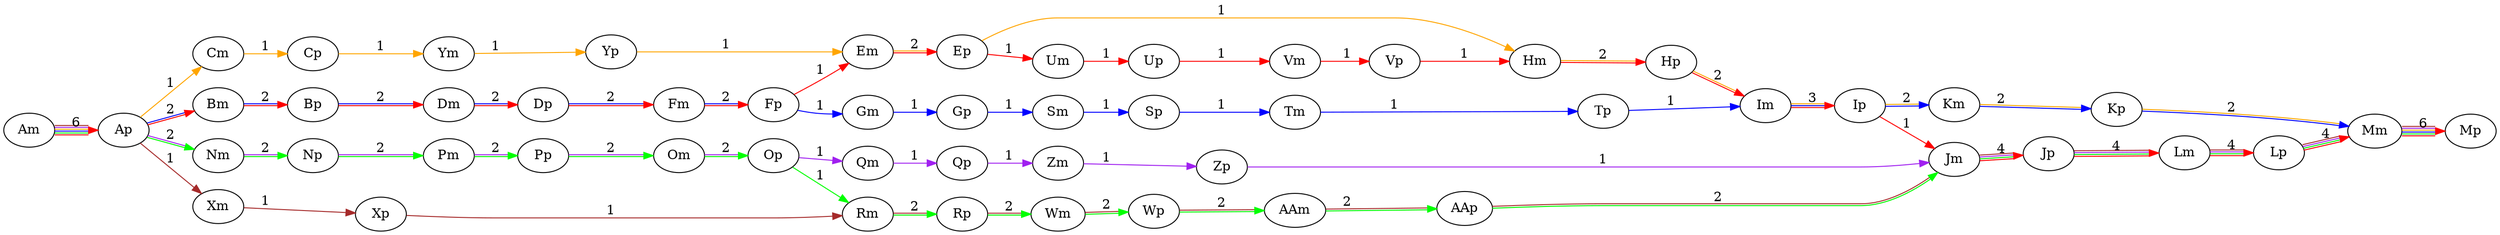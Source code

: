 digraph{
	rankdir=LR
	Am -> Ap [label=6  color="red:green:blue:orange:purple:brown"]
	Ap -> Bm [label=2  color="red:blue"]
	Ap -> Cm [label=1  color="orange"]
	Ap -> Xm [label=1  color="brown"]
	Ap -> Nm [label=2  color="green:purple"]
	Bm -> Bp [label=2  color="red:blue"]
	Bp -> Dm [label=2  color="red:blue"]
	Cm -> Cp [label=1  color="orange"]
	Cp -> Ym [label=1  color="orange"]
	Xm -> Xp [label=1  color="brown"]
	Xp -> Rm [label=1  color="brown"]
	Nm -> Np [label=2  color="green:purple"]
	Np -> Pm [label=2  color="green:purple"]
	Dm -> Dp [label=2  color="red:blue"]
	Dp -> Fm [label=2  color="red:blue"]
	Ym -> Yp [label=1  color="orange"]
	Yp -> Em [label=1  color="orange"]
	Fm -> Fp [label=2  color="red:blue"]
	Fp -> Em [label=1  color="red"]
	Fp -> Gm [label=1  color="blue"]
	Em -> Ep [label=2  color="red:orange"]
	Ep -> Hm [label=1  color="orange"]
	Ep -> Um [label=1  color="red"]
	Hm -> Hp [label=2  color="red:orange"]
	Hp -> Im [label=2  color="red:orange"]
	Um -> Up [label=1  color="red"]
	Up -> Vm [label=1  color="red"]
	Gm -> Gp [label=1  color="blue"]
	Gp -> Sm [label=1  color="blue"]
	Sm -> Sp [label=1  color="blue"]
	Sp -> Tm [label=1  color="blue"]
	Im -> Ip [label=3  color="red:blue:orange"]
	Ip -> Km [label=2  color="blue:orange"]
	Ip -> Jm [label=1  color="red"]
	Km -> Kp [label=2  color="blue:orange"]
	Kp -> Mm [label=2  color="blue:orange"]
	Jm -> Jp [label=4  color="red:green:purple:brown"]
	Jp -> Lm [label=4  color="red:green:purple:brown"]
	Lm -> Lp [label=4  color="red:green:purple:brown"]
	Lp -> Mm [label=4  color="red:green:purple:brown"]
	Mm -> Mp [label=6  color="red:green:blue:orange:purple:brown"]
	Pm -> Pp [label=2  color="green:purple"]
	Pp -> Om [label=2  color="green:purple"]
	Om -> Op [label=2  color="green:purple"]
	Op -> Qm [label=1  color="purple"]
	Op -> Rm [label=1  color="green"]
	Qm -> Qp [label=1  color="purple"]
	Qp -> Zm [label=1  color="purple"]
	Rm -> Rp [label=2  color="green:brown"]
	Rp -> Wm [label=2  color="green:brown"]
	Zm -> Zp [label=1  color="purple"]
	Zp -> Jm [label=1  color="purple"]
	Wm -> Wp [label=2  color="green:brown"]
	Wp -> AAm [label=2  color="green:brown"]
	Tm -> Tp [label=1  color="blue"]
	Tp -> Im [label=1  color="blue"]
	Vm -> Vp [label=1  color="red"]
	Vp -> Hm [label=1  color="red"]
	AAm -> AAp [label=2  color="green:brown"]
	AAp -> Jm [label=2  color="green:brown"]
}